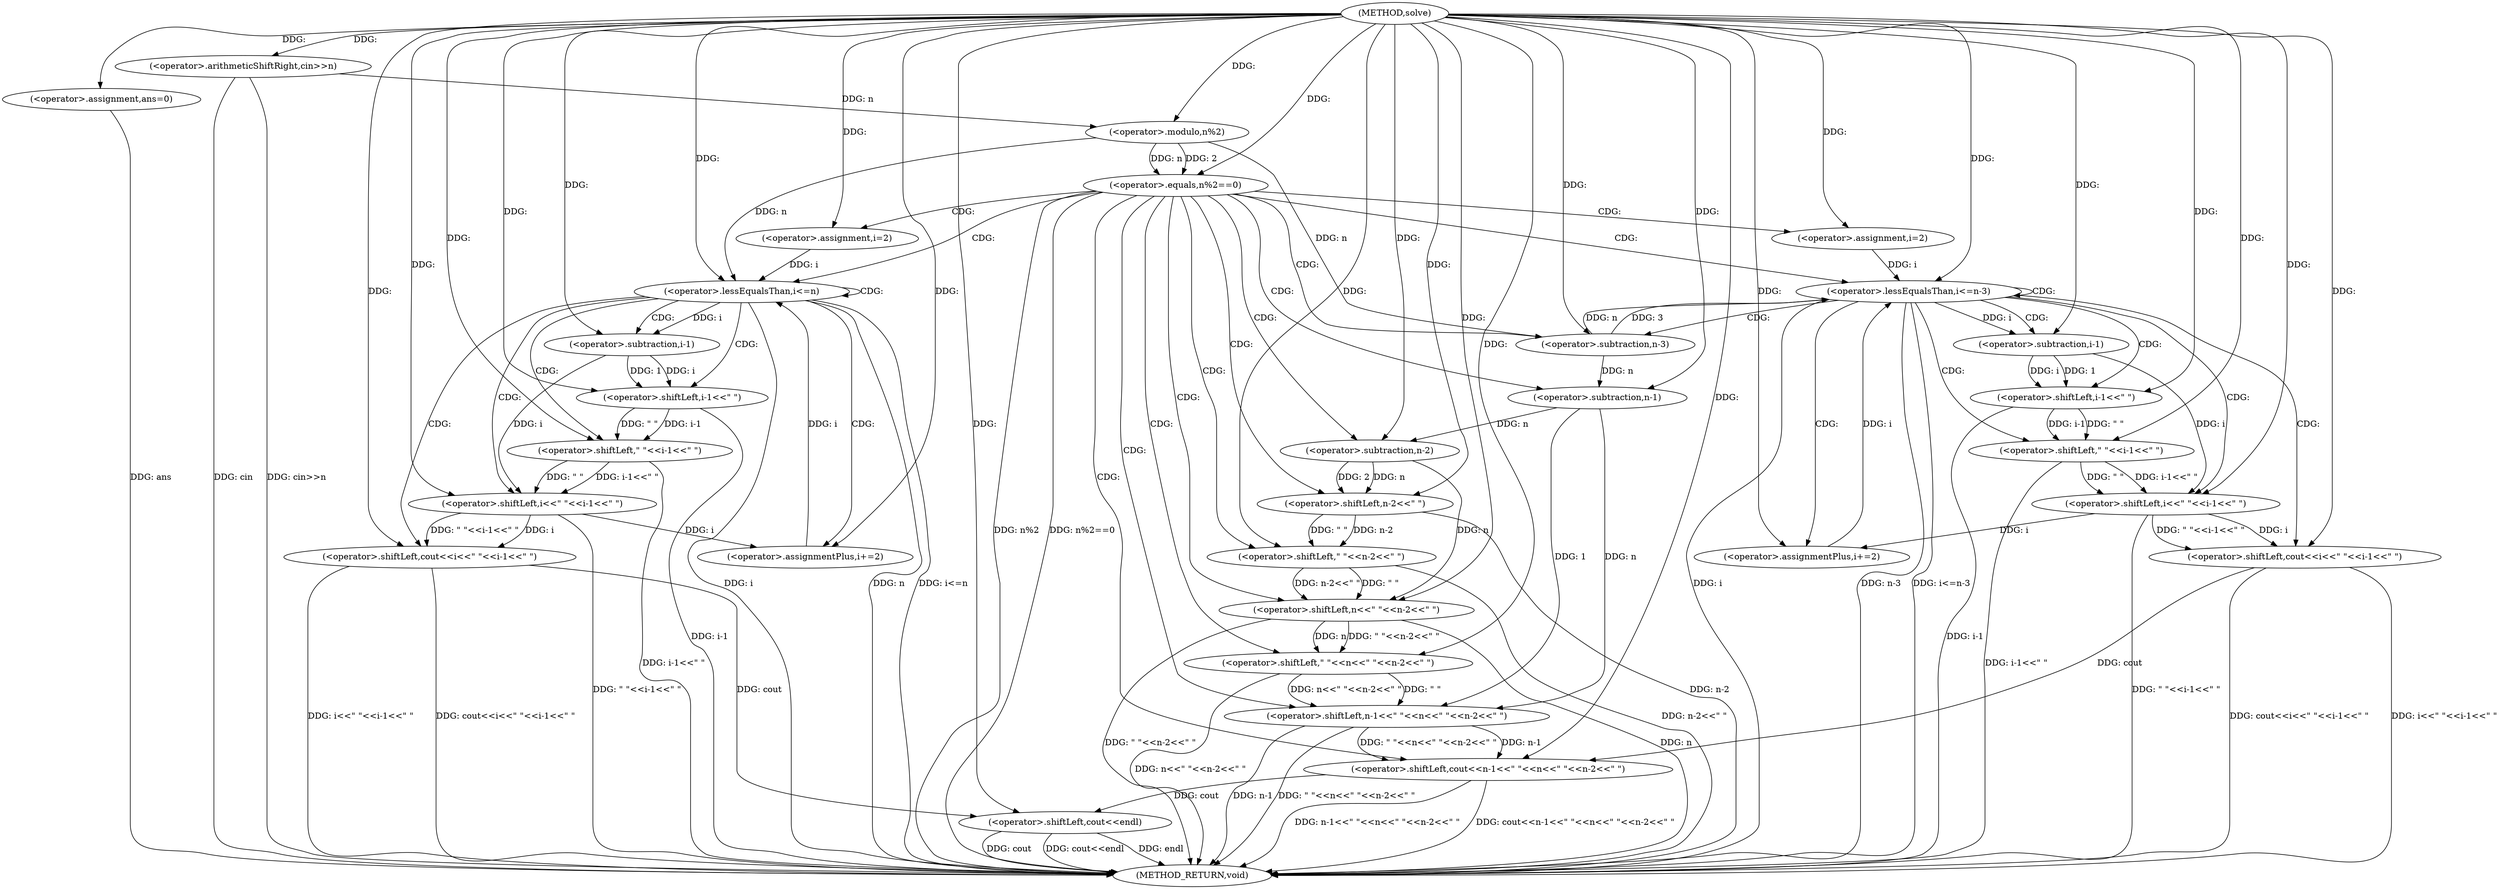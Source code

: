 digraph "solve" {  
"1000103" [label = "(METHOD,solve)" ]
"1000190" [label = "(METHOD_RETURN,void)" ]
"1000107" [label = "(<operator>.assignment,ans=0)" ]
"1000110" [label = "(<operator>.arithmeticShiftRight,cin>>n)" ]
"1000187" [label = "(<operator>.shiftLeft,cout<<endl)" ]
"1000114" [label = "(<operator>.equals,n%2==0)" ]
"1000115" [label = "(<operator>.modulo,n%2)" ]
"1000122" [label = "(<operator>.assignment,i=2)" ]
"1000125" [label = "(<operator>.lessEqualsThan,i<=n)" ]
"1000128" [label = "(<operator>.assignmentPlus,i+=2)" ]
"1000170" [label = "(<operator>.shiftLeft,cout<<n-1<<\" \"<<n<<\" \"<<n-2<<\" \")" ]
"1000132" [label = "(<operator>.shiftLeft,cout<<i<<\" \"<<i-1<<\" \")" ]
"1000147" [label = "(<operator>.assignment,i=2)" ]
"1000150" [label = "(<operator>.lessEqualsThan,i<=n-3)" ]
"1000155" [label = "(<operator>.assignmentPlus,i+=2)" ]
"1000159" [label = "(<operator>.shiftLeft,cout<<i<<\" \"<<i-1<<\" \")" ]
"1000172" [label = "(<operator>.shiftLeft,n-1<<\" \"<<n<<\" \"<<n-2<<\" \")" ]
"1000134" [label = "(<operator>.shiftLeft,i<<\" \"<<i-1<<\" \")" ]
"1000152" [label = "(<operator>.subtraction,n-3)" ]
"1000173" [label = "(<operator>.subtraction,n-1)" ]
"1000176" [label = "(<operator>.shiftLeft,\" \"<<n<<\" \"<<n-2<<\" \")" ]
"1000136" [label = "(<operator>.shiftLeft,\" \"<<i-1<<\" \")" ]
"1000161" [label = "(<operator>.shiftLeft,i<<\" \"<<i-1<<\" \")" ]
"1000178" [label = "(<operator>.shiftLeft,n<<\" \"<<n-2<<\" \")" ]
"1000138" [label = "(<operator>.shiftLeft,i-1<<\" \")" ]
"1000163" [label = "(<operator>.shiftLeft,\" \"<<i-1<<\" \")" ]
"1000180" [label = "(<operator>.shiftLeft,\" \"<<n-2<<\" \")" ]
"1000139" [label = "(<operator>.subtraction,i-1)" ]
"1000165" [label = "(<operator>.shiftLeft,i-1<<\" \")" ]
"1000182" [label = "(<operator>.shiftLeft,n-2<<\" \")" ]
"1000166" [label = "(<operator>.subtraction,i-1)" ]
"1000183" [label = "(<operator>.subtraction,n-2)" ]
  "1000107" -> "1000190"  [ label = "DDG: ans"] 
  "1000110" -> "1000190"  [ label = "DDG: cin>>n"] 
  "1000114" -> "1000190"  [ label = "DDG: n%2"] 
  "1000114" -> "1000190"  [ label = "DDG: n%2==0"] 
  "1000150" -> "1000190"  [ label = "DDG: i"] 
  "1000150" -> "1000190"  [ label = "DDG: n-3"] 
  "1000150" -> "1000190"  [ label = "DDG: i<=n-3"] 
  "1000172" -> "1000190"  [ label = "DDG: n-1"] 
  "1000178" -> "1000190"  [ label = "DDG: n"] 
  "1000182" -> "1000190"  [ label = "DDG: n-2"] 
  "1000180" -> "1000190"  [ label = "DDG: n-2<<\" \""] 
  "1000178" -> "1000190"  [ label = "DDG: \" \"<<n-2<<\" \""] 
  "1000176" -> "1000190"  [ label = "DDG: n<<\" \"<<n-2<<\" \""] 
  "1000172" -> "1000190"  [ label = "DDG: \" \"<<n<<\" \"<<n-2<<\" \""] 
  "1000170" -> "1000190"  [ label = "DDG: n-1<<\" \"<<n<<\" \"<<n-2<<\" \""] 
  "1000170" -> "1000190"  [ label = "DDG: cout<<n-1<<\" \"<<n<<\" \"<<n-2<<\" \""] 
  "1000165" -> "1000190"  [ label = "DDG: i-1"] 
  "1000163" -> "1000190"  [ label = "DDG: i-1<<\" \""] 
  "1000161" -> "1000190"  [ label = "DDG: \" \"<<i-1<<\" \""] 
  "1000159" -> "1000190"  [ label = "DDG: i<<\" \"<<i-1<<\" \""] 
  "1000159" -> "1000190"  [ label = "DDG: cout<<i<<\" \"<<i-1<<\" \""] 
  "1000125" -> "1000190"  [ label = "DDG: i"] 
  "1000125" -> "1000190"  [ label = "DDG: n"] 
  "1000125" -> "1000190"  [ label = "DDG: i<=n"] 
  "1000187" -> "1000190"  [ label = "DDG: cout"] 
  "1000187" -> "1000190"  [ label = "DDG: cout<<endl"] 
  "1000138" -> "1000190"  [ label = "DDG: i-1"] 
  "1000136" -> "1000190"  [ label = "DDG: i-1<<\" \""] 
  "1000134" -> "1000190"  [ label = "DDG: \" \"<<i-1<<\" \""] 
  "1000132" -> "1000190"  [ label = "DDG: i<<\" \"<<i-1<<\" \""] 
  "1000132" -> "1000190"  [ label = "DDG: cout<<i<<\" \"<<i-1<<\" \""] 
  "1000187" -> "1000190"  [ label = "DDG: endl"] 
  "1000110" -> "1000190"  [ label = "DDG: cin"] 
  "1000103" -> "1000107"  [ label = "DDG: "] 
  "1000103" -> "1000110"  [ label = "DDG: "] 
  "1000170" -> "1000187"  [ label = "DDG: cout"] 
  "1000132" -> "1000187"  [ label = "DDG: cout"] 
  "1000103" -> "1000187"  [ label = "DDG: "] 
  "1000115" -> "1000114"  [ label = "DDG: 2"] 
  "1000115" -> "1000114"  [ label = "DDG: n"] 
  "1000103" -> "1000114"  [ label = "DDG: "] 
  "1000110" -> "1000115"  [ label = "DDG: n"] 
  "1000103" -> "1000115"  [ label = "DDG: "] 
  "1000103" -> "1000122"  [ label = "DDG: "] 
  "1000103" -> "1000128"  [ label = "DDG: "] 
  "1000122" -> "1000125"  [ label = "DDG: i"] 
  "1000128" -> "1000125"  [ label = "DDG: i"] 
  "1000103" -> "1000125"  [ label = "DDG: "] 
  "1000115" -> "1000125"  [ label = "DDG: n"] 
  "1000134" -> "1000128"  [ label = "DDG: i"] 
  "1000103" -> "1000147"  [ label = "DDG: "] 
  "1000103" -> "1000155"  [ label = "DDG: "] 
  "1000159" -> "1000170"  [ label = "DDG: cout"] 
  "1000103" -> "1000170"  [ label = "DDG: "] 
  "1000172" -> "1000170"  [ label = "DDG: n-1"] 
  "1000172" -> "1000170"  [ label = "DDG: \" \"<<n<<\" \"<<n-2<<\" \""] 
  "1000103" -> "1000132"  [ label = "DDG: "] 
  "1000134" -> "1000132"  [ label = "DDG: \" \"<<i-1<<\" \""] 
  "1000134" -> "1000132"  [ label = "DDG: i"] 
  "1000147" -> "1000150"  [ label = "DDG: i"] 
  "1000155" -> "1000150"  [ label = "DDG: i"] 
  "1000103" -> "1000150"  [ label = "DDG: "] 
  "1000152" -> "1000150"  [ label = "DDG: 3"] 
  "1000152" -> "1000150"  [ label = "DDG: n"] 
  "1000161" -> "1000155"  [ label = "DDG: i"] 
  "1000173" -> "1000172"  [ label = "DDG: n"] 
  "1000173" -> "1000172"  [ label = "DDG: 1"] 
  "1000176" -> "1000172"  [ label = "DDG: n<<\" \"<<n-2<<\" \""] 
  "1000176" -> "1000172"  [ label = "DDG: \" \""] 
  "1000139" -> "1000134"  [ label = "DDG: i"] 
  "1000103" -> "1000134"  [ label = "DDG: "] 
  "1000136" -> "1000134"  [ label = "DDG: \" \""] 
  "1000136" -> "1000134"  [ label = "DDG: i-1<<\" \""] 
  "1000115" -> "1000152"  [ label = "DDG: n"] 
  "1000103" -> "1000152"  [ label = "DDG: "] 
  "1000103" -> "1000159"  [ label = "DDG: "] 
  "1000161" -> "1000159"  [ label = "DDG: \" \"<<i-1<<\" \""] 
  "1000161" -> "1000159"  [ label = "DDG: i"] 
  "1000152" -> "1000173"  [ label = "DDG: n"] 
  "1000103" -> "1000173"  [ label = "DDG: "] 
  "1000103" -> "1000176"  [ label = "DDG: "] 
  "1000178" -> "1000176"  [ label = "DDG: n"] 
  "1000178" -> "1000176"  [ label = "DDG: \" \"<<n-2<<\" \""] 
  "1000103" -> "1000136"  [ label = "DDG: "] 
  "1000138" -> "1000136"  [ label = "DDG: \" \""] 
  "1000138" -> "1000136"  [ label = "DDG: i-1"] 
  "1000166" -> "1000161"  [ label = "DDG: i"] 
  "1000103" -> "1000161"  [ label = "DDG: "] 
  "1000163" -> "1000161"  [ label = "DDG: \" \""] 
  "1000163" -> "1000161"  [ label = "DDG: i-1<<\" \""] 
  "1000183" -> "1000178"  [ label = "DDG: n"] 
  "1000103" -> "1000178"  [ label = "DDG: "] 
  "1000180" -> "1000178"  [ label = "DDG: n-2<<\" \""] 
  "1000180" -> "1000178"  [ label = "DDG: \" \""] 
  "1000139" -> "1000138"  [ label = "DDG: 1"] 
  "1000139" -> "1000138"  [ label = "DDG: i"] 
  "1000103" -> "1000138"  [ label = "DDG: "] 
  "1000103" -> "1000163"  [ label = "DDG: "] 
  "1000165" -> "1000163"  [ label = "DDG: i-1"] 
  "1000165" -> "1000163"  [ label = "DDG: \" \""] 
  "1000103" -> "1000180"  [ label = "DDG: "] 
  "1000182" -> "1000180"  [ label = "DDG: n-2"] 
  "1000182" -> "1000180"  [ label = "DDG: \" \""] 
  "1000125" -> "1000139"  [ label = "DDG: i"] 
  "1000103" -> "1000139"  [ label = "DDG: "] 
  "1000166" -> "1000165"  [ label = "DDG: 1"] 
  "1000166" -> "1000165"  [ label = "DDG: i"] 
  "1000103" -> "1000165"  [ label = "DDG: "] 
  "1000183" -> "1000182"  [ label = "DDG: n"] 
  "1000183" -> "1000182"  [ label = "DDG: 2"] 
  "1000103" -> "1000182"  [ label = "DDG: "] 
  "1000150" -> "1000166"  [ label = "DDG: i"] 
  "1000103" -> "1000166"  [ label = "DDG: "] 
  "1000173" -> "1000183"  [ label = "DDG: n"] 
  "1000103" -> "1000183"  [ label = "DDG: "] 
  "1000114" -> "1000125"  [ label = "CDG: "] 
  "1000114" -> "1000182"  [ label = "CDG: "] 
  "1000114" -> "1000152"  [ label = "CDG: "] 
  "1000114" -> "1000150"  [ label = "CDG: "] 
  "1000114" -> "1000180"  [ label = "CDG: "] 
  "1000114" -> "1000183"  [ label = "CDG: "] 
  "1000114" -> "1000172"  [ label = "CDG: "] 
  "1000114" -> "1000122"  [ label = "CDG: "] 
  "1000114" -> "1000178"  [ label = "CDG: "] 
  "1000114" -> "1000173"  [ label = "CDG: "] 
  "1000114" -> "1000147"  [ label = "CDG: "] 
  "1000114" -> "1000170"  [ label = "CDG: "] 
  "1000114" -> "1000176"  [ label = "CDG: "] 
  "1000125" -> "1000125"  [ label = "CDG: "] 
  "1000125" -> "1000128"  [ label = "CDG: "] 
  "1000125" -> "1000139"  [ label = "CDG: "] 
  "1000125" -> "1000136"  [ label = "CDG: "] 
  "1000125" -> "1000132"  [ label = "CDG: "] 
  "1000125" -> "1000138"  [ label = "CDG: "] 
  "1000125" -> "1000134"  [ label = "CDG: "] 
  "1000150" -> "1000161"  [ label = "CDG: "] 
  "1000150" -> "1000152"  [ label = "CDG: "] 
  "1000150" -> "1000150"  [ label = "CDG: "] 
  "1000150" -> "1000166"  [ label = "CDG: "] 
  "1000150" -> "1000165"  [ label = "CDG: "] 
  "1000150" -> "1000163"  [ label = "CDG: "] 
  "1000150" -> "1000159"  [ label = "CDG: "] 
  "1000150" -> "1000155"  [ label = "CDG: "] 
}
